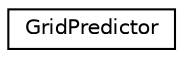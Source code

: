 digraph "Graphical Class Hierarchy"
{
  edge [fontname="Helvetica",fontsize="10",labelfontname="Helvetica",labelfontsize="10"];
  node [fontname="Helvetica",fontsize="10",shape=record];
  rankdir="LR";
  Node1 [label="GridPredictor",height=0.2,width=0.4,color="black", fillcolor="white", style="filled",URL="$db/df3/a00034.html"];
}

